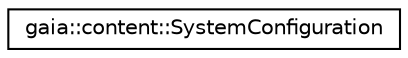 digraph G
{
  edge [fontname="Helvetica",fontsize="10",labelfontname="Helvetica",labelfontsize="10"];
  node [fontname="Helvetica",fontsize="10",shape=record];
  rankdir=LR;
  Node1 [label="gaia::content::SystemConfiguration",height=0.2,width=0.4,color="black", fillcolor="white", style="filled",URL="$d9/deb/classgaia_1_1content_1_1_system_configuration.html"];
}
